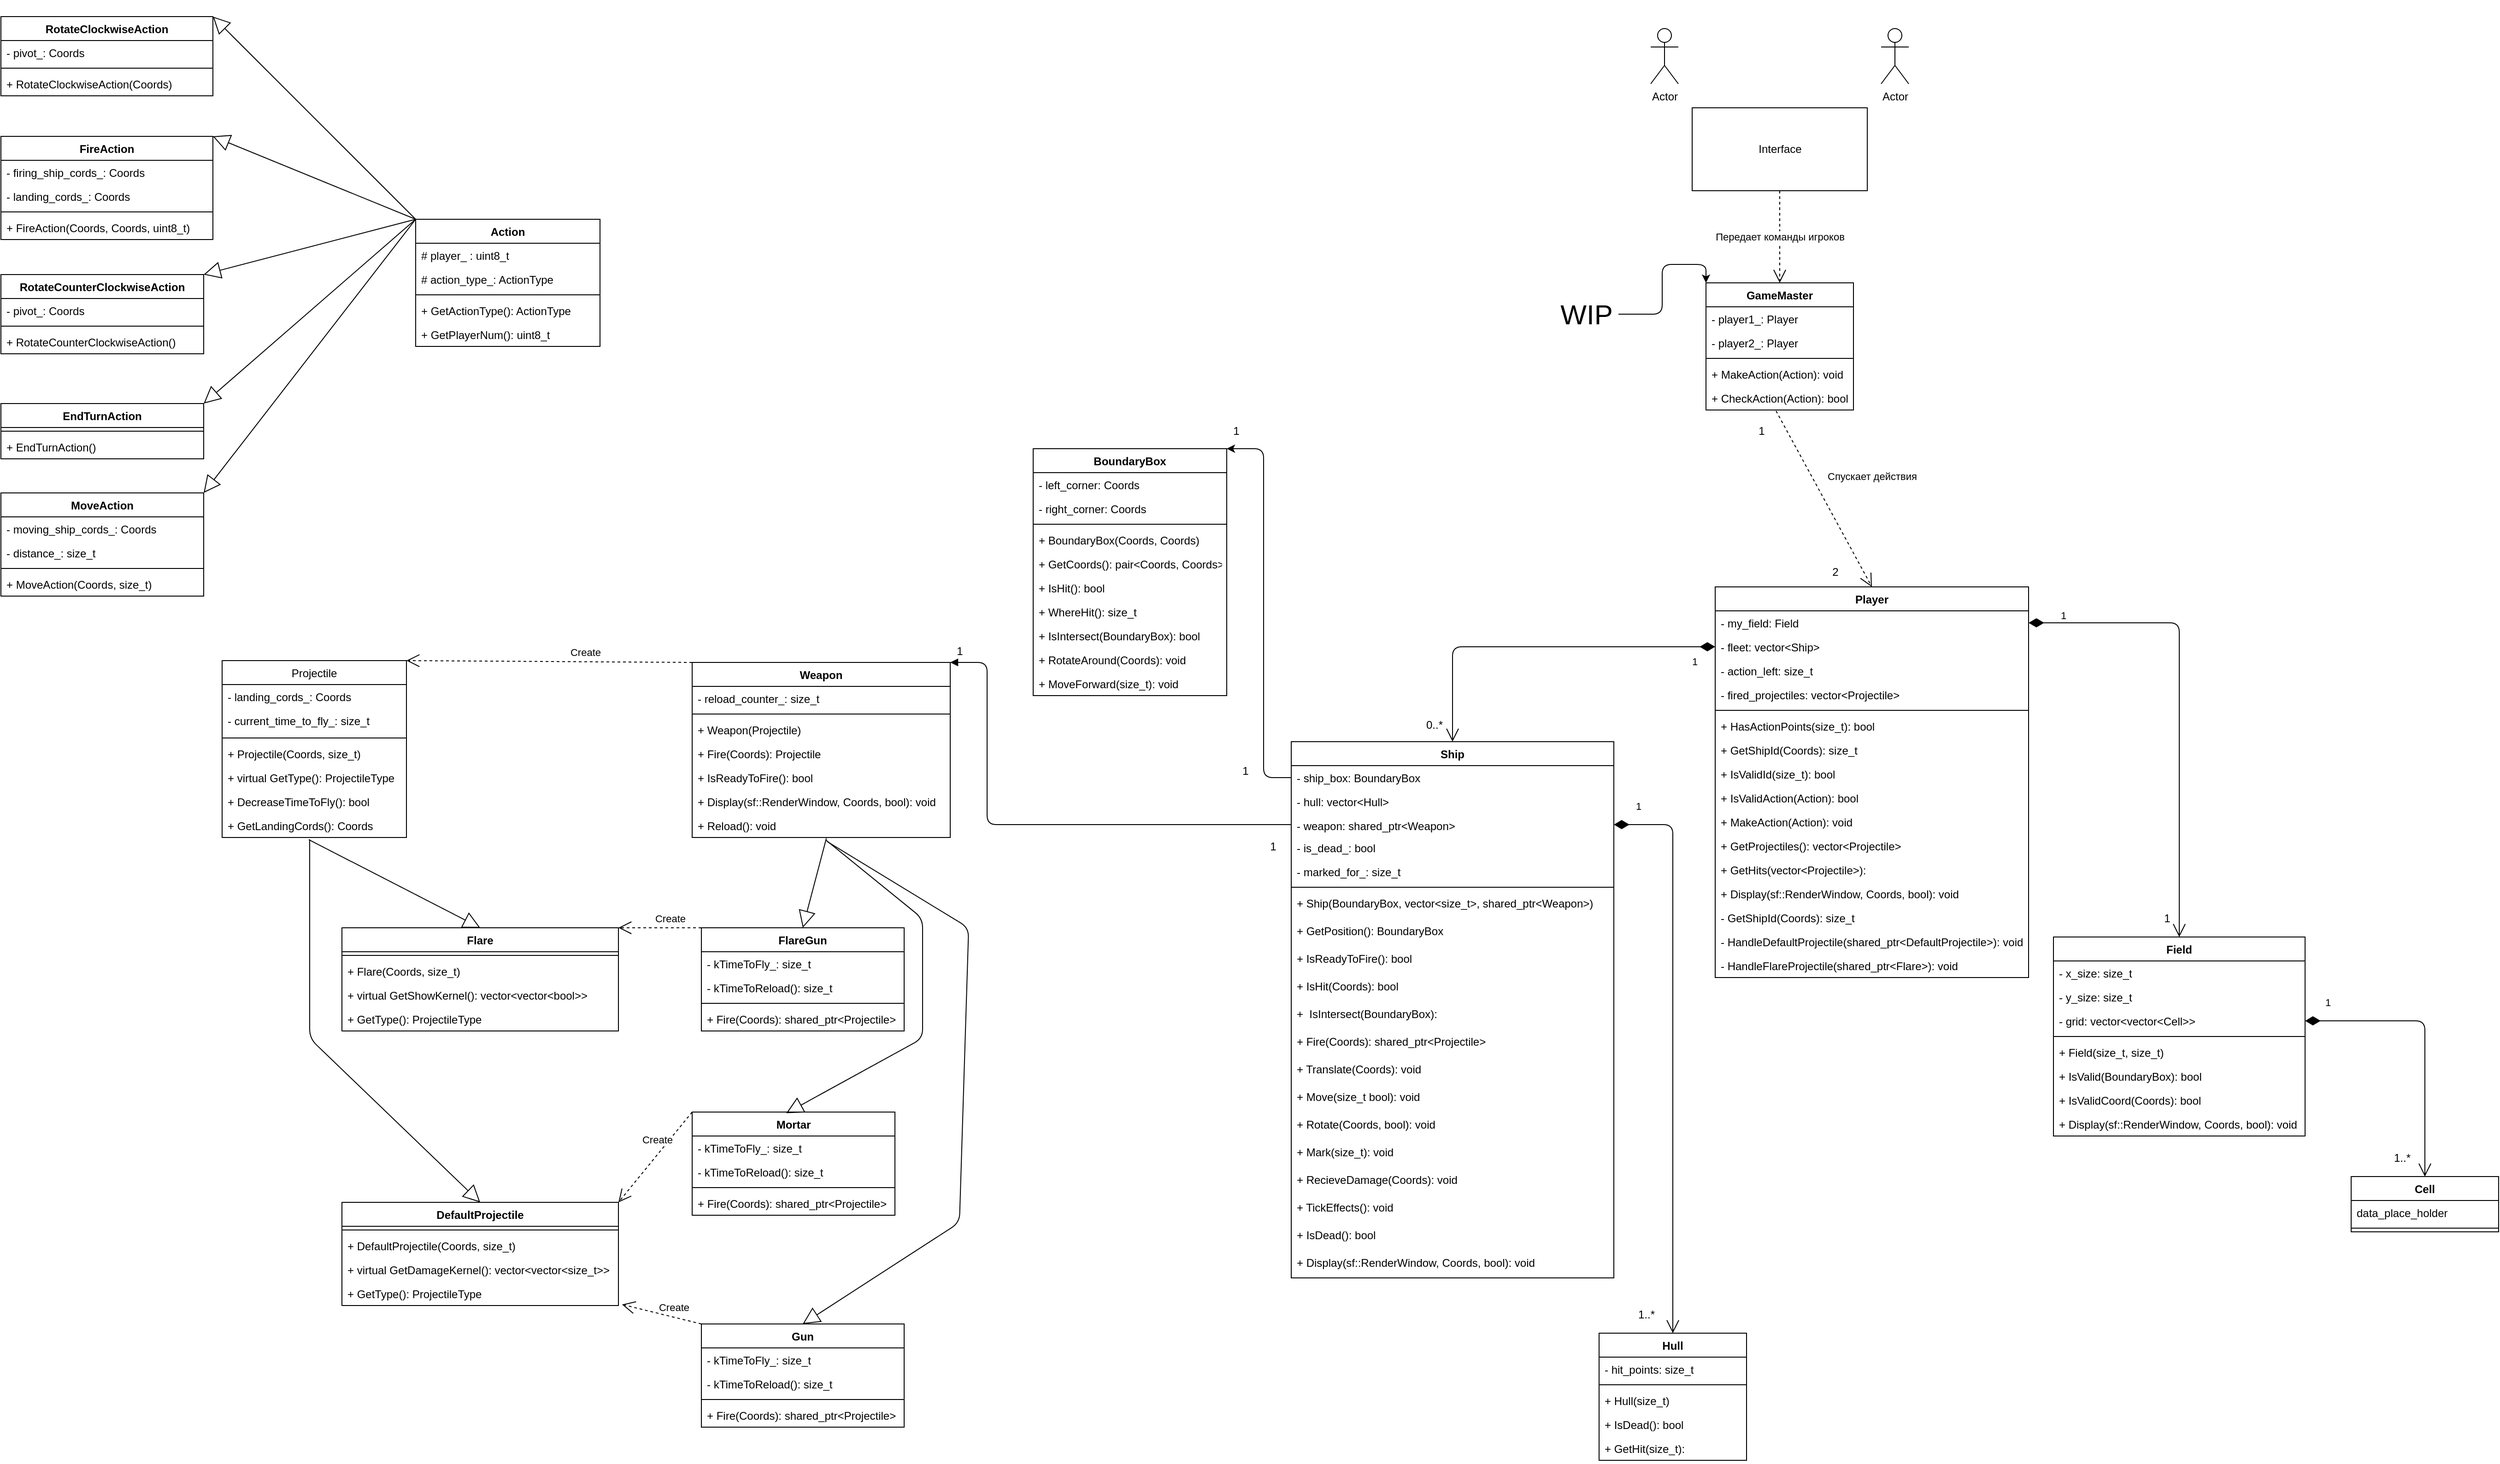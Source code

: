 <mxfile version="17.1.2"><diagram id="hf0msaygSBft3Pw8nt4E" name="Page-1"><mxGraphModel dx="2888" dy="1994" grid="1" gridSize="10" guides="1" tooltips="1" connect="1" arrows="1" fold="1" page="1" pageScale="1" pageWidth="827" pageHeight="1169" math="0" shadow="0"><root><mxCell id="0"/><mxCell id="1" parent="0"/><mxCell id="LUwmuuv2hsIhJAY3ieG8-1" value="Ship" style="swimlane;fontStyle=1;align=center;verticalAlign=top;childLayout=stackLayout;horizontal=1;startSize=26;horizontalStack=0;resizeParent=1;resizeParentMax=0;resizeLast=0;collapsible=1;marginBottom=0;" vertex="1" parent="1"><mxGeometry y="198" width="350" height="582" as="geometry"/></mxCell><mxCell id="LUwmuuv2hsIhJAY3ieG8-2" value="- ship_box: BoundaryBox" style="text;strokeColor=none;fillColor=none;align=left;verticalAlign=top;spacingLeft=4;spacingRight=4;overflow=hidden;rotatable=0;points=[[0,0.5],[1,0.5]];portConstraint=eastwest;" vertex="1" parent="LUwmuuv2hsIhJAY3ieG8-1"><mxGeometry y="26" width="350" height="26" as="geometry"/></mxCell><mxCell id="LUwmuuv2hsIhJAY3ieG8-8" value="- hull: vector&lt;Hull&gt;" style="text;strokeColor=none;fillColor=none;align=left;verticalAlign=top;spacingLeft=4;spacingRight=4;overflow=hidden;rotatable=0;points=[[0,0.5],[1,0.5]];portConstraint=eastwest;" vertex="1" parent="LUwmuuv2hsIhJAY3ieG8-1"><mxGeometry y="52" width="350" height="26" as="geometry"/></mxCell><mxCell id="LUwmuuv2hsIhJAY3ieG8-9" value="- weapon: shared_ptr&lt;Weapon&gt;" style="text;strokeColor=none;fillColor=none;align=left;verticalAlign=top;spacingLeft=4;spacingRight=4;overflow=hidden;rotatable=0;points=[[0,0.5],[1,0.5]];portConstraint=eastwest;" vertex="1" parent="LUwmuuv2hsIhJAY3ieG8-1"><mxGeometry y="78" width="350" height="24" as="geometry"/></mxCell><mxCell id="LUwmuuv2hsIhJAY3ieG8-22" value="- is_dead_: bool" style="text;strokeColor=none;fillColor=none;align=left;verticalAlign=top;spacingLeft=4;spacingRight=4;overflow=hidden;rotatable=0;points=[[0,0.5],[1,0.5]];portConstraint=eastwest;" vertex="1" parent="LUwmuuv2hsIhJAY3ieG8-1"><mxGeometry y="102" width="350" height="26" as="geometry"/></mxCell><mxCell id="LUwmuuv2hsIhJAY3ieG8-192" value="- marked_for_: size_t" style="text;strokeColor=none;fillColor=none;align=left;verticalAlign=top;spacingLeft=4;spacingRight=4;overflow=hidden;rotatable=0;points=[[0,0.5],[1,0.5]];portConstraint=eastwest;" vertex="1" parent="LUwmuuv2hsIhJAY3ieG8-1"><mxGeometry y="128" width="350" height="26" as="geometry"/></mxCell><mxCell id="LUwmuuv2hsIhJAY3ieG8-3" value="" style="line;strokeWidth=1;fillColor=none;align=left;verticalAlign=middle;spacingTop=-1;spacingLeft=3;spacingRight=3;rotatable=0;labelPosition=right;points=[];portConstraint=eastwest;" vertex="1" parent="LUwmuuv2hsIhJAY3ieG8-1"><mxGeometry y="154" width="350" height="8" as="geometry"/></mxCell><mxCell id="LUwmuuv2hsIhJAY3ieG8-4" value="+ Ship(BoundaryBox, vector&lt;size_t&gt;, shared_ptr&lt;Weapon&gt;)" style="text;strokeColor=none;fillColor=none;align=left;verticalAlign=top;spacingLeft=4;spacingRight=4;overflow=hidden;rotatable=0;points=[[0,0.5],[1,0.5]];portConstraint=eastwest;" vertex="1" parent="LUwmuuv2hsIhJAY3ieG8-1"><mxGeometry y="162" width="350" height="30" as="geometry"/></mxCell><mxCell id="LUwmuuv2hsIhJAY3ieG8-193" value="+ GetPosition(): BoundaryBox" style="text;strokeColor=none;fillColor=none;align=left;verticalAlign=top;spacingLeft=4;spacingRight=4;overflow=hidden;rotatable=0;points=[[0,0.5],[1,0.5]];portConstraint=eastwest;" vertex="1" parent="LUwmuuv2hsIhJAY3ieG8-1"><mxGeometry y="192" width="350" height="30" as="geometry"/></mxCell><mxCell id="LUwmuuv2hsIhJAY3ieG8-6" value="+ IsReadyToFire(): bool" style="text;strokeColor=none;fillColor=none;align=left;verticalAlign=top;spacingLeft=4;spacingRight=4;overflow=hidden;rotatable=0;points=[[0,0.5],[1,0.5]];portConstraint=eastwest;" vertex="1" parent="LUwmuuv2hsIhJAY3ieG8-1"><mxGeometry y="222" width="350" height="30" as="geometry"/></mxCell><mxCell id="LUwmuuv2hsIhJAY3ieG8-32" value="+ IsHit(Coords): bool" style="text;strokeColor=none;fillColor=none;align=left;verticalAlign=top;spacingLeft=4;spacingRight=4;overflow=hidden;rotatable=0;points=[[0,0.5],[1,0.5]];portConstraint=eastwest;" vertex="1" parent="LUwmuuv2hsIhJAY3ieG8-1"><mxGeometry y="252" width="350" height="30" as="geometry"/></mxCell><mxCell id="LUwmuuv2hsIhJAY3ieG8-194" value="+  IsIntersect(BoundaryBox): " style="text;strokeColor=none;fillColor=none;align=left;verticalAlign=top;spacingLeft=4;spacingRight=4;overflow=hidden;rotatable=0;points=[[0,0.5],[1,0.5]];portConstraint=eastwest;" vertex="1" parent="LUwmuuv2hsIhJAY3ieG8-1"><mxGeometry y="282" width="350" height="30" as="geometry"/></mxCell><mxCell id="LUwmuuv2hsIhJAY3ieG8-7" value="+ Fire(Coords): shared_ptr&lt;Projectile&gt;" style="text;strokeColor=none;fillColor=none;align=left;verticalAlign=top;spacingLeft=4;spacingRight=4;overflow=hidden;rotatable=0;points=[[0,0.5],[1,0.5]];portConstraint=eastwest;" vertex="1" parent="LUwmuuv2hsIhJAY3ieG8-1"><mxGeometry y="312" width="350" height="30" as="geometry"/></mxCell><mxCell id="LUwmuuv2hsIhJAY3ieG8-195" value="+ Translate(Coords): void" style="text;strokeColor=none;fillColor=none;align=left;verticalAlign=top;spacingLeft=4;spacingRight=4;overflow=hidden;rotatable=0;points=[[0,0.5],[1,0.5]];portConstraint=eastwest;" vertex="1" parent="LUwmuuv2hsIhJAY3ieG8-1"><mxGeometry y="342" width="350" height="30" as="geometry"/></mxCell><mxCell id="LUwmuuv2hsIhJAY3ieG8-196" value="+ Move(size_t bool): void" style="text;strokeColor=none;fillColor=none;align=left;verticalAlign=top;spacingLeft=4;spacingRight=4;overflow=hidden;rotatable=0;points=[[0,0.5],[1,0.5]];portConstraint=eastwest;" vertex="1" parent="LUwmuuv2hsIhJAY3ieG8-1"><mxGeometry y="372" width="350" height="30" as="geometry"/></mxCell><mxCell id="LUwmuuv2hsIhJAY3ieG8-197" value="+ Rotate(Coords, bool): void" style="text;strokeColor=none;fillColor=none;align=left;verticalAlign=top;spacingLeft=4;spacingRight=4;overflow=hidden;rotatable=0;points=[[0,0.5],[1,0.5]];portConstraint=eastwest;" vertex="1" parent="LUwmuuv2hsIhJAY3ieG8-1"><mxGeometry y="402" width="350" height="30" as="geometry"/></mxCell><mxCell id="LUwmuuv2hsIhJAY3ieG8-198" value="+ Mark(size_t): void" style="text;strokeColor=none;fillColor=none;align=left;verticalAlign=top;spacingLeft=4;spacingRight=4;overflow=hidden;rotatable=0;points=[[0,0.5],[1,0.5]];portConstraint=eastwest;" vertex="1" parent="LUwmuuv2hsIhJAY3ieG8-1"><mxGeometry y="432" width="350" height="30" as="geometry"/></mxCell><mxCell id="LUwmuuv2hsIhJAY3ieG8-33" value="+ RecieveDamage(Coords): void" style="text;strokeColor=none;fillColor=none;align=left;verticalAlign=top;spacingLeft=4;spacingRight=4;overflow=hidden;rotatable=0;points=[[0,0.5],[1,0.5]];portConstraint=eastwest;" vertex="1" parent="LUwmuuv2hsIhJAY3ieG8-1"><mxGeometry y="462" width="350" height="30" as="geometry"/></mxCell><mxCell id="LUwmuuv2hsIhJAY3ieG8-199" value="+ TickEffects(): void" style="text;strokeColor=none;fillColor=none;align=left;verticalAlign=top;spacingLeft=4;spacingRight=4;overflow=hidden;rotatable=0;points=[[0,0.5],[1,0.5]];portConstraint=eastwest;" vertex="1" parent="LUwmuuv2hsIhJAY3ieG8-1"><mxGeometry y="492" width="350" height="30" as="geometry"/></mxCell><mxCell id="LUwmuuv2hsIhJAY3ieG8-34" value="+ IsDead(): bool" style="text;strokeColor=none;fillColor=none;align=left;verticalAlign=top;spacingLeft=4;spacingRight=4;overflow=hidden;rotatable=0;points=[[0,0.5],[1,0.5]];portConstraint=eastwest;" vertex="1" parent="LUwmuuv2hsIhJAY3ieG8-1"><mxGeometry y="522" width="350" height="30" as="geometry"/></mxCell><mxCell id="LUwmuuv2hsIhJAY3ieG8-238" value="+ Display(sf::RenderWindow, Coords, bool): void" style="text;strokeColor=none;fillColor=none;align=left;verticalAlign=top;spacingLeft=4;spacingRight=4;overflow=hidden;rotatable=0;points=[[0,0.5],[1,0.5]];portConstraint=eastwest;" vertex="1" parent="LUwmuuv2hsIhJAY3ieG8-1"><mxGeometry y="552" width="350" height="30" as="geometry"/></mxCell><mxCell id="LUwmuuv2hsIhJAY3ieG8-10" value="Weapon" style="swimlane;fontStyle=1;align=center;verticalAlign=top;childLayout=stackLayout;horizontal=1;startSize=26;horizontalStack=0;resizeParent=1;resizeParentMax=0;resizeLast=0;collapsible=1;marginBottom=0;" vertex="1" parent="1"><mxGeometry x="-650" y="112" width="280" height="190" as="geometry"/></mxCell><mxCell id="LUwmuuv2hsIhJAY3ieG8-73" value="- reload_counter_: size_t" style="text;strokeColor=none;fillColor=none;align=left;verticalAlign=top;spacingLeft=4;spacingRight=4;overflow=hidden;rotatable=0;points=[[0,0.5],[1,0.5]];portConstraint=eastwest;" vertex="1" parent="LUwmuuv2hsIhJAY3ieG8-10"><mxGeometry y="26" width="280" height="26" as="geometry"/></mxCell><mxCell id="LUwmuuv2hsIhJAY3ieG8-12" value="" style="line;strokeWidth=1;fillColor=none;align=left;verticalAlign=middle;spacingTop=-1;spacingLeft=3;spacingRight=3;rotatable=0;labelPosition=right;points=[];portConstraint=eastwest;" vertex="1" parent="LUwmuuv2hsIhJAY3ieG8-10"><mxGeometry y="52" width="280" height="8" as="geometry"/></mxCell><mxCell id="LUwmuuv2hsIhJAY3ieG8-13" value="+ Weapon(Projectile)" style="text;strokeColor=none;fillColor=none;align=left;verticalAlign=top;spacingLeft=4;spacingRight=4;overflow=hidden;rotatable=0;points=[[0,0.5],[1,0.5]];portConstraint=eastwest;" vertex="1" parent="LUwmuuv2hsIhJAY3ieG8-10"><mxGeometry y="60" width="280" height="26" as="geometry"/></mxCell><mxCell id="LUwmuuv2hsIhJAY3ieG8-148" value="+ Fire(Coords): Projectile" style="text;strokeColor=none;fillColor=none;align=left;verticalAlign=top;spacingLeft=4;spacingRight=4;overflow=hidden;rotatable=0;points=[[0,0.5],[1,0.5]];portConstraint=eastwest;" vertex="1" parent="LUwmuuv2hsIhJAY3ieG8-10"><mxGeometry y="86" width="280" height="26" as="geometry"/></mxCell><mxCell id="LUwmuuv2hsIhJAY3ieG8-149" value="+ IsReadyToFire(): bool" style="text;strokeColor=none;fillColor=none;align=left;verticalAlign=top;spacingLeft=4;spacingRight=4;overflow=hidden;rotatable=0;points=[[0,0.5],[1,0.5]];portConstraint=eastwest;" vertex="1" parent="LUwmuuv2hsIhJAY3ieG8-10"><mxGeometry y="112" width="280" height="26" as="geometry"/></mxCell><mxCell id="LUwmuuv2hsIhJAY3ieG8-237" value="+ Display(sf::RenderWindow, Coords, bool): void" style="text;strokeColor=none;fillColor=none;align=left;verticalAlign=top;spacingLeft=4;spacingRight=4;overflow=hidden;rotatable=0;points=[[0,0.5],[1,0.5]];portConstraint=eastwest;" vertex="1" parent="LUwmuuv2hsIhJAY3ieG8-10"><mxGeometry y="138" width="280" height="26" as="geometry"/></mxCell><mxCell id="LUwmuuv2hsIhJAY3ieG8-74" value="+ Reload(): void" style="text;strokeColor=none;fillColor=none;align=left;verticalAlign=top;spacingLeft=4;spacingRight=4;overflow=hidden;rotatable=0;points=[[0,0.5],[1,0.5]];portConstraint=eastwest;" vertex="1" parent="LUwmuuv2hsIhJAY3ieG8-10"><mxGeometry y="164" width="280" height="26" as="geometry"/></mxCell><mxCell id="LUwmuuv2hsIhJAY3ieG8-14" value="Player" style="swimlane;fontStyle=1;align=center;verticalAlign=top;childLayout=stackLayout;horizontal=1;startSize=26;horizontalStack=0;resizeParent=1;resizeParentMax=0;resizeLast=0;collapsible=1;marginBottom=0;" vertex="1" parent="1"><mxGeometry x="460" y="30" width="340" height="424" as="geometry"/></mxCell><mxCell id="LUwmuuv2hsIhJAY3ieG8-15" value="- my_field: Field" style="text;strokeColor=none;fillColor=none;align=left;verticalAlign=top;spacingLeft=4;spacingRight=4;overflow=hidden;rotatable=0;points=[[0,0.5],[1,0.5]];portConstraint=eastwest;" vertex="1" parent="LUwmuuv2hsIhJAY3ieG8-14"><mxGeometry y="26" width="340" height="26" as="geometry"/></mxCell><mxCell id="LUwmuuv2hsIhJAY3ieG8-65" value="- fleet: vector&lt;Ship&gt;" style="text;strokeColor=none;fillColor=none;align=left;verticalAlign=top;spacingLeft=4;spacingRight=4;overflow=hidden;rotatable=0;points=[[0,0.5],[1,0.5]];portConstraint=eastwest;" vertex="1" parent="LUwmuuv2hsIhJAY3ieG8-14"><mxGeometry y="52" width="340" height="26" as="geometry"/></mxCell><mxCell id="LUwmuuv2hsIhJAY3ieG8-66" value="- action_left: size_t" style="text;strokeColor=none;fillColor=none;align=left;verticalAlign=top;spacingLeft=4;spacingRight=4;overflow=hidden;rotatable=0;points=[[0,0.5],[1,0.5]];portConstraint=eastwest;" vertex="1" parent="LUwmuuv2hsIhJAY3ieG8-14"><mxGeometry y="78" width="340" height="26" as="geometry"/></mxCell><mxCell id="LUwmuuv2hsIhJAY3ieG8-96" value="- fired_projectiles: vector&lt;Projectile&gt;" style="text;strokeColor=none;fillColor=none;align=left;verticalAlign=top;spacingLeft=4;spacingRight=4;overflow=hidden;rotatable=0;points=[[0,0.5],[1,0.5]];portConstraint=eastwest;" vertex="1" parent="LUwmuuv2hsIhJAY3ieG8-14"><mxGeometry y="104" width="340" height="26" as="geometry"/></mxCell><mxCell id="LUwmuuv2hsIhJAY3ieG8-16" value="" style="line;strokeWidth=1;fillColor=none;align=left;verticalAlign=middle;spacingTop=-1;spacingLeft=3;spacingRight=3;rotatable=0;labelPosition=right;points=[];portConstraint=eastwest;" vertex="1" parent="LUwmuuv2hsIhJAY3ieG8-14"><mxGeometry y="130" width="340" height="8" as="geometry"/></mxCell><mxCell id="LUwmuuv2hsIhJAY3ieG8-17" value="+ HasActionPoints(size_t): bool" style="text;strokeColor=none;fillColor=none;align=left;verticalAlign=top;spacingLeft=4;spacingRight=4;overflow=hidden;rotatable=0;points=[[0,0.5],[1,0.5]];portConstraint=eastwest;" vertex="1" parent="LUwmuuv2hsIhJAY3ieG8-14"><mxGeometry y="138" width="340" height="26" as="geometry"/></mxCell><mxCell id="LUwmuuv2hsIhJAY3ieG8-68" value="+ GetShipId(Coords): size_t" style="text;strokeColor=none;fillColor=none;align=left;verticalAlign=top;spacingLeft=4;spacingRight=4;overflow=hidden;rotatable=0;points=[[0,0.5],[1,0.5]];portConstraint=eastwest;" vertex="1" parent="LUwmuuv2hsIhJAY3ieG8-14"><mxGeometry y="164" width="340" height="26" as="geometry"/></mxCell><mxCell id="LUwmuuv2hsIhJAY3ieG8-70" value="+ IsValidId(size_t): bool" style="text;strokeColor=none;fillColor=none;align=left;verticalAlign=top;spacingLeft=4;spacingRight=4;overflow=hidden;rotatable=0;points=[[0,0.5],[1,0.5]];portConstraint=eastwest;" vertex="1" parent="LUwmuuv2hsIhJAY3ieG8-14"><mxGeometry y="190" width="340" height="26" as="geometry"/></mxCell><mxCell id="LUwmuuv2hsIhJAY3ieG8-71" value="+ IsValidAction(Action): bool" style="text;strokeColor=none;fillColor=none;align=left;verticalAlign=top;spacingLeft=4;spacingRight=4;overflow=hidden;rotatable=0;points=[[0,0.5],[1,0.5]];portConstraint=eastwest;" vertex="1" parent="LUwmuuv2hsIhJAY3ieG8-14"><mxGeometry y="216" width="340" height="26" as="geometry"/></mxCell><mxCell id="LUwmuuv2hsIhJAY3ieG8-72" value="+ MakeAction(Action): void" style="text;strokeColor=none;fillColor=none;align=left;verticalAlign=top;spacingLeft=4;spacingRight=4;overflow=hidden;rotatable=0;points=[[0,0.5],[1,0.5]];portConstraint=eastwest;" vertex="1" parent="LUwmuuv2hsIhJAY3ieG8-14"><mxGeometry y="242" width="340" height="26" as="geometry"/></mxCell><mxCell id="LUwmuuv2hsIhJAY3ieG8-97" value="+ GetProjectiles(): vector&lt;Projectile&gt;" style="text;strokeColor=none;fillColor=none;align=left;verticalAlign=top;spacingLeft=4;spacingRight=4;overflow=hidden;rotatable=0;points=[[0,0.5],[1,0.5]];portConstraint=eastwest;" vertex="1" parent="LUwmuuv2hsIhJAY3ieG8-14"><mxGeometry y="268" width="340" height="26" as="geometry"/></mxCell><mxCell id="LUwmuuv2hsIhJAY3ieG8-98" value="+ GetHits(vector&lt;Projectile&gt;): " style="text;strokeColor=none;fillColor=none;align=left;verticalAlign=top;spacingLeft=4;spacingRight=4;overflow=hidden;rotatable=0;points=[[0,0.5],[1,0.5]];portConstraint=eastwest;" vertex="1" parent="LUwmuuv2hsIhJAY3ieG8-14"><mxGeometry y="294" width="340" height="26" as="geometry"/></mxCell><mxCell id="LUwmuuv2hsIhJAY3ieG8-232" value="+ Display(sf::RenderWindow, Coords, bool): void" style="text;strokeColor=none;fillColor=none;align=left;verticalAlign=top;spacingLeft=4;spacingRight=4;overflow=hidden;rotatable=0;points=[[0,0.5],[1,0.5]];portConstraint=eastwest;" vertex="1" parent="LUwmuuv2hsIhJAY3ieG8-14"><mxGeometry y="320" width="340" height="26" as="geometry"/></mxCell><mxCell id="LUwmuuv2hsIhJAY3ieG8-233" value="- GetShipId(Coords): size_t" style="text;strokeColor=none;fillColor=none;align=left;verticalAlign=top;spacingLeft=4;spacingRight=4;overflow=hidden;rotatable=0;points=[[0,0.5],[1,0.5]];portConstraint=eastwest;" vertex="1" parent="LUwmuuv2hsIhJAY3ieG8-14"><mxGeometry y="346" width="340" height="26" as="geometry"/></mxCell><mxCell id="LUwmuuv2hsIhJAY3ieG8-236" value="- HandleDefaultProjectile(shared_ptr&lt;DefaultProjectile&gt;): void" style="text;strokeColor=none;fillColor=none;align=left;verticalAlign=top;spacingLeft=4;spacingRight=4;overflow=hidden;rotatable=0;points=[[0,0.5],[1,0.5]];portConstraint=eastwest;" vertex="1" parent="LUwmuuv2hsIhJAY3ieG8-14"><mxGeometry y="372" width="340" height="26" as="geometry"/></mxCell><mxCell id="LUwmuuv2hsIhJAY3ieG8-235" value="- HandleFlareProjectile(shared_ptr&lt;Flare&gt;): void" style="text;strokeColor=none;fillColor=none;align=left;verticalAlign=top;spacingLeft=4;spacingRight=4;overflow=hidden;rotatable=0;points=[[0,0.5],[1,0.5]];portConstraint=eastwest;" vertex="1" parent="LUwmuuv2hsIhJAY3ieG8-14"><mxGeometry y="398" width="340" height="26" as="geometry"/></mxCell><mxCell id="LUwmuuv2hsIhJAY3ieG8-18" value="Field" style="swimlane;fontStyle=1;align=center;verticalAlign=top;childLayout=stackLayout;horizontal=1;startSize=26;horizontalStack=0;resizeParent=1;resizeParentMax=0;resizeLast=0;collapsible=1;marginBottom=0;" vertex="1" parent="1"><mxGeometry x="827" y="410" width="273" height="216" as="geometry"/></mxCell><mxCell id="LUwmuuv2hsIhJAY3ieG8-21" value="- x_size: size_t" style="text;strokeColor=none;fillColor=none;align=left;verticalAlign=top;spacingLeft=4;spacingRight=4;overflow=hidden;rotatable=0;points=[[0,0.5],[1,0.5]];portConstraint=eastwest;" vertex="1" parent="LUwmuuv2hsIhJAY3ieG8-18"><mxGeometry y="26" width="273" height="26" as="geometry"/></mxCell><mxCell id="LUwmuuv2hsIhJAY3ieG8-63" value="- y_size: size_t" style="text;strokeColor=none;fillColor=none;align=left;verticalAlign=top;spacingLeft=4;spacingRight=4;overflow=hidden;rotatable=0;points=[[0,0.5],[1,0.5]];portConstraint=eastwest;" vertex="1" parent="LUwmuuv2hsIhJAY3ieG8-18"><mxGeometry y="52" width="273" height="26" as="geometry"/></mxCell><mxCell id="LUwmuuv2hsIhJAY3ieG8-201" value="- grid: vector&lt;vector&lt;Cell&gt;&gt;" style="text;strokeColor=none;fillColor=none;align=left;verticalAlign=top;spacingLeft=4;spacingRight=4;overflow=hidden;rotatable=0;points=[[0,0.5],[1,0.5]];portConstraint=eastwest;" vertex="1" parent="LUwmuuv2hsIhJAY3ieG8-18"><mxGeometry y="78" width="273" height="26" as="geometry"/></mxCell><mxCell id="LUwmuuv2hsIhJAY3ieG8-60" value="" style="line;strokeWidth=1;fillColor=none;align=left;verticalAlign=middle;spacingTop=-1;spacingLeft=3;spacingRight=3;rotatable=0;labelPosition=right;points=[];portConstraint=eastwest;" vertex="1" parent="LUwmuuv2hsIhJAY3ieG8-18"><mxGeometry y="104" width="273" height="8" as="geometry"/></mxCell><mxCell id="LUwmuuv2hsIhJAY3ieG8-59" value="+ Field(size_t, size_t)" style="text;strokeColor=none;fillColor=none;align=left;verticalAlign=top;spacingLeft=4;spacingRight=4;overflow=hidden;rotatable=0;points=[[0,0.5],[1,0.5]];portConstraint=eastwest;" vertex="1" parent="LUwmuuv2hsIhJAY3ieG8-18"><mxGeometry y="112" width="273" height="26" as="geometry"/></mxCell><mxCell id="LUwmuuv2hsIhJAY3ieG8-64" value="+ IsValid(BoundaryBox): bool" style="text;strokeColor=none;fillColor=none;align=left;verticalAlign=top;spacingLeft=4;spacingRight=4;overflow=hidden;rotatable=0;points=[[0,0.5],[1,0.5]];portConstraint=eastwest;" vertex="1" parent="LUwmuuv2hsIhJAY3ieG8-18"><mxGeometry y="138" width="273" height="26" as="geometry"/></mxCell><mxCell id="LUwmuuv2hsIhJAY3ieG8-200" value="+ IsValidCoord(Coords): bool" style="text;strokeColor=none;fillColor=none;align=left;verticalAlign=top;spacingLeft=4;spacingRight=4;overflow=hidden;rotatable=0;points=[[0,0.5],[1,0.5]];portConstraint=eastwest;" vertex="1" parent="LUwmuuv2hsIhJAY3ieG8-18"><mxGeometry y="164" width="273" height="26" as="geometry"/></mxCell><mxCell id="LUwmuuv2hsIhJAY3ieG8-243" value="+ Display(sf::RenderWindow, Coords, bool): void" style="text;strokeColor=none;fillColor=none;align=left;verticalAlign=top;spacingLeft=4;spacingRight=4;overflow=hidden;rotatable=0;points=[[0,0.5],[1,0.5]];portConstraint=eastwest;" vertex="1" parent="LUwmuuv2hsIhJAY3ieG8-18"><mxGeometry y="190" width="273" height="26" as="geometry"/></mxCell><mxCell id="LUwmuuv2hsIhJAY3ieG8-24" value="Projectile" style="swimlane;fontStyle=0;childLayout=stackLayout;horizontal=1;startSize=26;fillColor=none;horizontalStack=0;resizeParent=1;resizeParentMax=0;resizeLast=0;collapsible=1;marginBottom=0;" vertex="1" parent="1"><mxGeometry x="-1160" y="110" width="200" height="192" as="geometry"/></mxCell><mxCell id="LUwmuuv2hsIhJAY3ieG8-25" value="- landing_cords_: Coords" style="text;strokeColor=none;fillColor=none;align=left;verticalAlign=top;spacingLeft=4;spacingRight=4;overflow=hidden;rotatable=0;points=[[0,0.5],[1,0.5]];portConstraint=eastwest;" vertex="1" parent="LUwmuuv2hsIhJAY3ieG8-24"><mxGeometry y="26" width="200" height="26" as="geometry"/></mxCell><mxCell id="LUwmuuv2hsIhJAY3ieG8-28" value="- current_time_to_fly_: size_t" style="text;strokeColor=none;fillColor=none;align=left;verticalAlign=top;spacingLeft=4;spacingRight=4;overflow=hidden;rotatable=0;points=[[0,0.5],[1,0.5]];portConstraint=eastwest;" vertex="1" parent="LUwmuuv2hsIhJAY3ieG8-24"><mxGeometry y="52" width="200" height="28" as="geometry"/></mxCell><mxCell id="LUwmuuv2hsIhJAY3ieG8-31" value="" style="line;strokeWidth=1;fillColor=none;align=left;verticalAlign=middle;spacingTop=-1;spacingLeft=3;spacingRight=3;rotatable=0;labelPosition=right;points=[];portConstraint=eastwest;" vertex="1" parent="LUwmuuv2hsIhJAY3ieG8-24"><mxGeometry y="80" width="200" height="8" as="geometry"/></mxCell><mxCell id="LUwmuuv2hsIhJAY3ieG8-26" value="+ Projectile(Coords, size_t)" style="text;strokeColor=none;fillColor=none;align=left;verticalAlign=top;spacingLeft=4;spacingRight=4;overflow=hidden;rotatable=0;points=[[0,0.5],[1,0.5]];portConstraint=eastwest;" vertex="1" parent="LUwmuuv2hsIhJAY3ieG8-24"><mxGeometry y="88" width="200" height="26" as="geometry"/></mxCell><mxCell id="LUwmuuv2hsIhJAY3ieG8-30" value="+ virtual GetType(): ProjectileType" style="text;strokeColor=none;fillColor=none;align=left;verticalAlign=top;spacingLeft=4;spacingRight=4;overflow=hidden;rotatable=0;points=[[0,0.5],[1,0.5]];portConstraint=eastwest;" vertex="1" parent="LUwmuuv2hsIhJAY3ieG8-24"><mxGeometry y="114" width="200" height="26" as="geometry"/></mxCell><mxCell id="LUwmuuv2hsIhJAY3ieG8-27" value="+ DecreaseTimeToFly(): bool" style="text;strokeColor=none;fillColor=none;align=left;verticalAlign=top;spacingLeft=4;spacingRight=4;overflow=hidden;rotatable=0;points=[[0,0.5],[1,0.5]];portConstraint=eastwest;" vertex="1" parent="LUwmuuv2hsIhJAY3ieG8-24"><mxGeometry y="140" width="200" height="26" as="geometry"/></mxCell><mxCell id="LUwmuuv2hsIhJAY3ieG8-147" value="+ GetLandingCords(): Coords" style="text;strokeColor=none;fillColor=none;align=left;verticalAlign=top;spacingLeft=4;spacingRight=4;overflow=hidden;rotatable=0;points=[[0,0.5],[1,0.5]];portConstraint=eastwest;" vertex="1" parent="LUwmuuv2hsIhJAY3ieG8-24"><mxGeometry y="166" width="200" height="26" as="geometry"/></mxCell><mxCell id="LUwmuuv2hsIhJAY3ieG8-35" value="BoundaryBox" style="swimlane;fontStyle=1;align=center;verticalAlign=top;childLayout=stackLayout;horizontal=1;startSize=26;horizontalStack=0;resizeParent=1;resizeParentMax=0;resizeLast=0;collapsible=1;marginBottom=0;" vertex="1" parent="1"><mxGeometry x="-280" y="-120" width="210" height="268" as="geometry"/></mxCell><mxCell id="LUwmuuv2hsIhJAY3ieG8-36" value="- left_corner: Coords" style="text;strokeColor=none;fillColor=none;align=left;verticalAlign=top;spacingLeft=4;spacingRight=4;overflow=hidden;rotatable=0;points=[[0,0.5],[1,0.5]];portConstraint=eastwest;" vertex="1" parent="LUwmuuv2hsIhJAY3ieG8-35"><mxGeometry y="26" width="210" height="26" as="geometry"/></mxCell><mxCell id="LUwmuuv2hsIhJAY3ieG8-39" value="- right_corner: Coords" style="text;strokeColor=none;fillColor=none;align=left;verticalAlign=top;spacingLeft=4;spacingRight=4;overflow=hidden;rotatable=0;points=[[0,0.5],[1,0.5]];portConstraint=eastwest;" vertex="1" parent="LUwmuuv2hsIhJAY3ieG8-35"><mxGeometry y="52" width="210" height="26" as="geometry"/></mxCell><mxCell id="LUwmuuv2hsIhJAY3ieG8-37" value="" style="line;strokeWidth=1;fillColor=none;align=left;verticalAlign=middle;spacingTop=-1;spacingLeft=3;spacingRight=3;rotatable=0;labelPosition=right;points=[];portConstraint=eastwest;" vertex="1" parent="LUwmuuv2hsIhJAY3ieG8-35"><mxGeometry y="78" width="210" height="8" as="geometry"/></mxCell><mxCell id="LUwmuuv2hsIhJAY3ieG8-38" value="+ BoundaryBox(Coords, Coords)" style="text;strokeColor=none;fillColor=none;align=left;verticalAlign=top;spacingLeft=4;spacingRight=4;overflow=hidden;rotatable=0;points=[[0,0.5],[1,0.5]];portConstraint=eastwest;" vertex="1" parent="LUwmuuv2hsIhJAY3ieG8-35"><mxGeometry y="86" width="210" height="26" as="geometry"/></mxCell><mxCell id="LUwmuuv2hsIhJAY3ieG8-40" value="+ GetCoords(): pair&lt;Coords, Coords&gt;" style="text;strokeColor=none;fillColor=none;align=left;verticalAlign=top;spacingLeft=4;spacingRight=4;overflow=hidden;rotatable=0;points=[[0,0.5],[1,0.5]];portConstraint=eastwest;" vertex="1" parent="LUwmuuv2hsIhJAY3ieG8-35"><mxGeometry y="112" width="210" height="26" as="geometry"/></mxCell><mxCell id="LUwmuuv2hsIhJAY3ieG8-41" value="+ IsHit(): bool" style="text;strokeColor=none;fillColor=none;align=left;verticalAlign=top;spacingLeft=4;spacingRight=4;overflow=hidden;rotatable=0;points=[[0,0.5],[1,0.5]];portConstraint=eastwest;" vertex="1" parent="LUwmuuv2hsIhJAY3ieG8-35"><mxGeometry y="138" width="210" height="26" as="geometry"/></mxCell><mxCell id="LUwmuuv2hsIhJAY3ieG8-42" value="+ WhereHit(): size_t" style="text;strokeColor=none;fillColor=none;align=left;verticalAlign=top;spacingLeft=4;spacingRight=4;overflow=hidden;rotatable=0;points=[[0,0.5],[1,0.5]];portConstraint=eastwest;" vertex="1" parent="LUwmuuv2hsIhJAY3ieG8-35"><mxGeometry y="164" width="210" height="26" as="geometry"/></mxCell><mxCell id="LUwmuuv2hsIhJAY3ieG8-43" value="+ IsIntersect(BoundaryBox): bool" style="text;strokeColor=none;fillColor=none;align=left;verticalAlign=top;spacingLeft=4;spacingRight=4;overflow=hidden;rotatable=0;points=[[0,0.5],[1,0.5]];portConstraint=eastwest;" vertex="1" parent="LUwmuuv2hsIhJAY3ieG8-35"><mxGeometry y="190" width="210" height="26" as="geometry"/></mxCell><mxCell id="LUwmuuv2hsIhJAY3ieG8-44" value="+ RotateAround(Coords): void" style="text;strokeColor=none;fillColor=none;align=left;verticalAlign=top;spacingLeft=4;spacingRight=4;overflow=hidden;rotatable=0;points=[[0,0.5],[1,0.5]];portConstraint=eastwest;" vertex="1" parent="LUwmuuv2hsIhJAY3ieG8-35"><mxGeometry y="216" width="210" height="26" as="geometry"/></mxCell><mxCell id="LUwmuuv2hsIhJAY3ieG8-45" value="+ MoveForward(size_t): void" style="text;strokeColor=none;fillColor=none;align=left;verticalAlign=top;spacingLeft=4;spacingRight=4;overflow=hidden;rotatable=0;points=[[0,0.5],[1,0.5]];portConstraint=eastwest;" vertex="1" parent="LUwmuuv2hsIhJAY3ieG8-35"><mxGeometry y="242" width="210" height="26" as="geometry"/></mxCell><mxCell id="LUwmuuv2hsIhJAY3ieG8-46" value="Hull" style="swimlane;fontStyle=1;align=center;verticalAlign=top;childLayout=stackLayout;horizontal=1;startSize=26;horizontalStack=0;resizeParent=1;resizeParentMax=0;resizeLast=0;collapsible=1;marginBottom=0;" vertex="1" parent="1"><mxGeometry x="334" y="840" width="160" height="138" as="geometry"/></mxCell><mxCell id="LUwmuuv2hsIhJAY3ieG8-47" value="- hit_points: size_t" style="text;strokeColor=none;fillColor=none;align=left;verticalAlign=top;spacingLeft=4;spacingRight=4;overflow=hidden;rotatable=0;points=[[0,0.5],[1,0.5]];portConstraint=eastwest;" vertex="1" parent="LUwmuuv2hsIhJAY3ieG8-46"><mxGeometry y="26" width="160" height="26" as="geometry"/></mxCell><mxCell id="LUwmuuv2hsIhJAY3ieG8-48" value="" style="line;strokeWidth=1;fillColor=none;align=left;verticalAlign=middle;spacingTop=-1;spacingLeft=3;spacingRight=3;rotatable=0;labelPosition=right;points=[];portConstraint=eastwest;" vertex="1" parent="LUwmuuv2hsIhJAY3ieG8-46"><mxGeometry y="52" width="160" height="8" as="geometry"/></mxCell><mxCell id="LUwmuuv2hsIhJAY3ieG8-49" value="+ Hull(size_t)" style="text;strokeColor=none;fillColor=none;align=left;verticalAlign=top;spacingLeft=4;spacingRight=4;overflow=hidden;rotatable=0;points=[[0,0.5],[1,0.5]];portConstraint=eastwest;" vertex="1" parent="LUwmuuv2hsIhJAY3ieG8-46"><mxGeometry y="60" width="160" height="26" as="geometry"/></mxCell><mxCell id="LUwmuuv2hsIhJAY3ieG8-53" value="+ IsDead(): bool" style="text;strokeColor=none;fillColor=none;align=left;verticalAlign=top;spacingLeft=4;spacingRight=4;overflow=hidden;rotatable=0;points=[[0,0.5],[1,0.5]];portConstraint=eastwest;" vertex="1" parent="LUwmuuv2hsIhJAY3ieG8-46"><mxGeometry y="86" width="160" height="26" as="geometry"/></mxCell><mxCell id="LUwmuuv2hsIhJAY3ieG8-54" value="+ GetHit(size_t): " style="text;strokeColor=none;fillColor=none;align=left;verticalAlign=top;spacingLeft=4;spacingRight=4;overflow=hidden;rotatable=0;points=[[0,0.5],[1,0.5]];portConstraint=eastwest;" vertex="1" parent="LUwmuuv2hsIhJAY3ieG8-46"><mxGeometry y="112" width="160" height="26" as="geometry"/></mxCell><mxCell id="LUwmuuv2hsIhJAY3ieG8-86" value="1" style="endArrow=open;html=1;endSize=12;startArrow=diamondThin;startSize=14;startFill=1;edgeStyle=orthogonalEdgeStyle;align=left;verticalAlign=bottom;rounded=1;strokeColor=default;exitX=1;exitY=0.5;exitDx=0;exitDy=0;entryX=0.5;entryY=0;entryDx=0;entryDy=0;" edge="1" parent="1" source="LUwmuuv2hsIhJAY3ieG8-9" target="LUwmuuv2hsIhJAY3ieG8-46"><mxGeometry x="-0.928" y="11" relative="1" as="geometry"><mxPoint x="310" y="630" as="sourcePoint"/><mxPoint x="470" y="630" as="targetPoint"/><Array as="points"><mxPoint x="414" y="288"/></Array><mxPoint as="offset"/></mxGeometry></mxCell><mxCell id="LUwmuuv2hsIhJAY3ieG8-89" value="1..*" style="text;html=1;align=center;verticalAlign=middle;resizable=0;points=[];autosize=1;strokeColor=none;fillColor=none;" vertex="1" parent="1"><mxGeometry x="370" y="810" width="30" height="20" as="geometry"/></mxCell><mxCell id="LUwmuuv2hsIhJAY3ieG8-90" value="1" style="endArrow=open;html=1;endSize=12;startArrow=diamondThin;startSize=14;startFill=1;edgeStyle=orthogonalEdgeStyle;align=left;verticalAlign=bottom;rounded=1;strokeColor=default;exitX=0;exitY=0.5;exitDx=0;exitDy=0;entryX=0.5;entryY=0;entryDx=0;entryDy=0;" edge="1" parent="1" source="LUwmuuv2hsIhJAY3ieG8-65" target="LUwmuuv2hsIhJAY3ieG8-1"><mxGeometry x="-0.859" y="25" relative="1" as="geometry"><mxPoint x="370" y="310" as="sourcePoint"/><mxPoint x="530" y="310" as="targetPoint"/><mxPoint as="offset"/></mxGeometry></mxCell><mxCell id="LUwmuuv2hsIhJAY3ieG8-91" value="0..*" style="text;html=1;align=center;verticalAlign=middle;resizable=0;points=[];autosize=1;strokeColor=none;fillColor=none;" vertex="1" parent="1"><mxGeometry x="140" y="170" width="30" height="20" as="geometry"/></mxCell><mxCell id="LUwmuuv2hsIhJAY3ieG8-92" value="1" style="endArrow=open;html=1;endSize=12;startArrow=diamondThin;startSize=14;startFill=1;edgeStyle=orthogonalEdgeStyle;align=left;verticalAlign=bottom;rounded=1;strokeColor=default;exitX=1;exitY=0.5;exitDx=0;exitDy=0;entryX=0.5;entryY=0;entryDx=0;entryDy=0;" edge="1" parent="1" source="LUwmuuv2hsIhJAY3ieG8-15" target="LUwmuuv2hsIhJAY3ieG8-18"><mxGeometry x="-0.872" y="-1" relative="1" as="geometry"><mxPoint x="370" y="310" as="sourcePoint"/><mxPoint x="530" y="310" as="targetPoint"/><mxPoint as="offset"/></mxGeometry></mxCell><mxCell id="LUwmuuv2hsIhJAY3ieG8-93" value="1" style="text;html=1;align=center;verticalAlign=middle;resizable=0;points=[];autosize=1;strokeColor=none;fillColor=none;" vertex="1" parent="1"><mxGeometry x="940" y="380" width="20" height="20" as="geometry"/></mxCell><mxCell id="LUwmuuv2hsIhJAY3ieG8-100" value="Action" style="swimlane;fontStyle=1;align=center;verticalAlign=top;childLayout=stackLayout;horizontal=1;startSize=26;horizontalStack=0;resizeParent=1;resizeParentMax=0;resizeLast=0;collapsible=1;marginBottom=0;" vertex="1" parent="1"><mxGeometry x="-950" y="-369" width="200" height="138" as="geometry"/></mxCell><mxCell id="LUwmuuv2hsIhJAY3ieG8-101" value="# player_ : uint8_t" style="text;strokeColor=none;fillColor=none;align=left;verticalAlign=top;spacingLeft=4;spacingRight=4;overflow=hidden;rotatable=0;points=[[0,0.5],[1,0.5]];portConstraint=eastwest;" vertex="1" parent="LUwmuuv2hsIhJAY3ieG8-100"><mxGeometry y="26" width="200" height="26" as="geometry"/></mxCell><mxCell id="LUwmuuv2hsIhJAY3ieG8-104" value="# action_type_: ActionType" style="text;strokeColor=none;fillColor=none;align=left;verticalAlign=top;spacingLeft=4;spacingRight=4;overflow=hidden;rotatable=0;points=[[0,0.5],[1,0.5]];portConstraint=eastwest;" vertex="1" parent="LUwmuuv2hsIhJAY3ieG8-100"><mxGeometry y="52" width="200" height="26" as="geometry"/></mxCell><mxCell id="LUwmuuv2hsIhJAY3ieG8-102" value="" style="line;strokeWidth=1;fillColor=none;align=left;verticalAlign=middle;spacingTop=-1;spacingLeft=3;spacingRight=3;rotatable=0;labelPosition=right;points=[];portConstraint=eastwest;" vertex="1" parent="LUwmuuv2hsIhJAY3ieG8-100"><mxGeometry y="78" width="200" height="8" as="geometry"/></mxCell><mxCell id="LUwmuuv2hsIhJAY3ieG8-103" value="+ GetActionType(): ActionType" style="text;strokeColor=none;fillColor=none;align=left;verticalAlign=top;spacingLeft=4;spacingRight=4;overflow=hidden;rotatable=0;points=[[0,0.5],[1,0.5]];portConstraint=eastwest;" vertex="1" parent="LUwmuuv2hsIhJAY3ieG8-100"><mxGeometry y="86" width="200" height="26" as="geometry"/></mxCell><mxCell id="LUwmuuv2hsIhJAY3ieG8-105" value="+ GetPlayerNum(): uint8_t" style="text;strokeColor=none;fillColor=none;align=left;verticalAlign=top;spacingLeft=4;spacingRight=4;overflow=hidden;rotatable=0;points=[[0,0.5],[1,0.5]];portConstraint=eastwest;" vertex="1" parent="LUwmuuv2hsIhJAY3ieG8-100"><mxGeometry y="112" width="200" height="26" as="geometry"/></mxCell><mxCell id="LUwmuuv2hsIhJAY3ieG8-106" value="FireAction" style="swimlane;fontStyle=1;align=center;verticalAlign=top;childLayout=stackLayout;horizontal=1;startSize=26;horizontalStack=0;resizeParent=1;resizeParentMax=0;resizeLast=0;collapsible=1;marginBottom=0;" vertex="1" parent="1"><mxGeometry x="-1400" y="-459" width="230" height="112" as="geometry"/></mxCell><mxCell id="LUwmuuv2hsIhJAY3ieG8-112" value="- firing_ship_cords_: Coords" style="text;strokeColor=none;fillColor=none;align=left;verticalAlign=top;spacingLeft=4;spacingRight=4;overflow=hidden;rotatable=0;points=[[0,0.5],[1,0.5]];portConstraint=eastwest;" vertex="1" parent="LUwmuuv2hsIhJAY3ieG8-106"><mxGeometry y="26" width="230" height="26" as="geometry"/></mxCell><mxCell id="LUwmuuv2hsIhJAY3ieG8-107" value="- landing_cords_: Coords " style="text;strokeColor=none;fillColor=none;align=left;verticalAlign=top;spacingLeft=4;spacingRight=4;overflow=hidden;rotatable=0;points=[[0,0.5],[1,0.5]];portConstraint=eastwest;" vertex="1" parent="LUwmuuv2hsIhJAY3ieG8-106"><mxGeometry y="52" width="230" height="26" as="geometry"/></mxCell><mxCell id="LUwmuuv2hsIhJAY3ieG8-108" value="" style="line;strokeWidth=1;fillColor=none;align=left;verticalAlign=middle;spacingTop=-1;spacingLeft=3;spacingRight=3;rotatable=0;labelPosition=right;points=[];portConstraint=eastwest;" vertex="1" parent="LUwmuuv2hsIhJAY3ieG8-106"><mxGeometry y="78" width="230" height="8" as="geometry"/></mxCell><mxCell id="LUwmuuv2hsIhJAY3ieG8-109" value="+ FireAction(Coords, Coords, uint8_t)" style="text;strokeColor=none;fillColor=none;align=left;verticalAlign=top;spacingLeft=4;spacingRight=4;overflow=hidden;rotatable=0;points=[[0,0.5],[1,0.5]];portConstraint=eastwest;" vertex="1" parent="LUwmuuv2hsIhJAY3ieG8-106"><mxGeometry y="86" width="230" height="26" as="geometry"/></mxCell><mxCell id="LUwmuuv2hsIhJAY3ieG8-113" value="MoveAction" style="swimlane;fontStyle=1;align=center;verticalAlign=top;childLayout=stackLayout;horizontal=1;startSize=26;horizontalStack=0;resizeParent=1;resizeParentMax=0;resizeLast=0;collapsible=1;marginBottom=0;" vertex="1" parent="1"><mxGeometry x="-1400" y="-72" width="220" height="112" as="geometry"/></mxCell><mxCell id="LUwmuuv2hsIhJAY3ieG8-114" value="- moving_ship_cords_: Coords" style="text;strokeColor=none;fillColor=none;align=left;verticalAlign=top;spacingLeft=4;spacingRight=4;overflow=hidden;rotatable=0;points=[[0,0.5],[1,0.5]];portConstraint=eastwest;" vertex="1" parent="LUwmuuv2hsIhJAY3ieG8-113"><mxGeometry y="26" width="220" height="26" as="geometry"/></mxCell><mxCell id="LUwmuuv2hsIhJAY3ieG8-119" value="- distance_: size_t" style="text;strokeColor=none;fillColor=none;align=left;verticalAlign=top;spacingLeft=4;spacingRight=4;overflow=hidden;rotatable=0;points=[[0,0.5],[1,0.5]];portConstraint=eastwest;" vertex="1" parent="LUwmuuv2hsIhJAY3ieG8-113"><mxGeometry y="52" width="220" height="26" as="geometry"/></mxCell><mxCell id="LUwmuuv2hsIhJAY3ieG8-115" value="" style="line;strokeWidth=1;fillColor=none;align=left;verticalAlign=middle;spacingTop=-1;spacingLeft=3;spacingRight=3;rotatable=0;labelPosition=right;points=[];portConstraint=eastwest;" vertex="1" parent="LUwmuuv2hsIhJAY3ieG8-113"><mxGeometry y="78" width="220" height="8" as="geometry"/></mxCell><mxCell id="LUwmuuv2hsIhJAY3ieG8-116" value="+ MoveAction(Coords, size_t)" style="text;strokeColor=none;fillColor=none;align=left;verticalAlign=top;spacingLeft=4;spacingRight=4;overflow=hidden;rotatable=0;points=[[0,0.5],[1,0.5]];portConstraint=eastwest;" vertex="1" parent="LUwmuuv2hsIhJAY3ieG8-113"><mxGeometry y="86" width="220" height="26" as="geometry"/></mxCell><mxCell id="LUwmuuv2hsIhJAY3ieG8-120" value="RotateClockwiseAction" style="swimlane;fontStyle=1;align=center;verticalAlign=top;childLayout=stackLayout;horizontal=1;startSize=26;horizontalStack=0;resizeParent=1;resizeParentMax=0;resizeLast=0;collapsible=1;marginBottom=0;" vertex="1" parent="1"><mxGeometry x="-1400" y="-589" width="230" height="86" as="geometry"/></mxCell><mxCell id="LUwmuuv2hsIhJAY3ieG8-121" value="- pivot_: Coords" style="text;strokeColor=none;fillColor=none;align=left;verticalAlign=top;spacingLeft=4;spacingRight=4;overflow=hidden;rotatable=0;points=[[0,0.5],[1,0.5]];portConstraint=eastwest;" vertex="1" parent="LUwmuuv2hsIhJAY3ieG8-120"><mxGeometry y="26" width="230" height="26" as="geometry"/></mxCell><mxCell id="LUwmuuv2hsIhJAY3ieG8-122" value="" style="line;strokeWidth=1;fillColor=none;align=left;verticalAlign=middle;spacingTop=-1;spacingLeft=3;spacingRight=3;rotatable=0;labelPosition=right;points=[];portConstraint=eastwest;" vertex="1" parent="LUwmuuv2hsIhJAY3ieG8-120"><mxGeometry y="52" width="230" height="8" as="geometry"/></mxCell><mxCell id="LUwmuuv2hsIhJAY3ieG8-123" value="+ RotateClockwiseAction(Coords)" style="text;strokeColor=none;fillColor=none;align=left;verticalAlign=top;spacingLeft=4;spacingRight=4;overflow=hidden;rotatable=0;points=[[0,0.5],[1,0.5]];portConstraint=eastwest;" vertex="1" parent="LUwmuuv2hsIhJAY3ieG8-120"><mxGeometry y="60" width="230" height="26" as="geometry"/></mxCell><mxCell id="LUwmuuv2hsIhJAY3ieG8-124" value="RotateCounterClockwiseAction" style="swimlane;fontStyle=1;align=center;verticalAlign=top;childLayout=stackLayout;horizontal=1;startSize=26;horizontalStack=0;resizeParent=1;resizeParentMax=0;resizeLast=0;collapsible=1;marginBottom=0;" vertex="1" parent="1"><mxGeometry x="-1400" y="-309" width="220" height="86" as="geometry"/></mxCell><mxCell id="LUwmuuv2hsIhJAY3ieG8-125" value="- pivot_: Coords" style="text;strokeColor=none;fillColor=none;align=left;verticalAlign=top;spacingLeft=4;spacingRight=4;overflow=hidden;rotatable=0;points=[[0,0.5],[1,0.5]];portConstraint=eastwest;" vertex="1" parent="LUwmuuv2hsIhJAY3ieG8-124"><mxGeometry y="26" width="220" height="26" as="geometry"/></mxCell><mxCell id="LUwmuuv2hsIhJAY3ieG8-126" value="" style="line;strokeWidth=1;fillColor=none;align=left;verticalAlign=middle;spacingTop=-1;spacingLeft=3;spacingRight=3;rotatable=0;labelPosition=right;points=[];portConstraint=eastwest;" vertex="1" parent="LUwmuuv2hsIhJAY3ieG8-124"><mxGeometry y="52" width="220" height="8" as="geometry"/></mxCell><mxCell id="LUwmuuv2hsIhJAY3ieG8-127" value="+ RotateCounterClockwiseAction()" style="text;strokeColor=none;fillColor=none;align=left;verticalAlign=top;spacingLeft=4;spacingRight=4;overflow=hidden;rotatable=0;points=[[0,0.5],[1,0.5]];portConstraint=eastwest;" vertex="1" parent="LUwmuuv2hsIhJAY3ieG8-124"><mxGeometry y="60" width="220" height="26" as="geometry"/></mxCell><mxCell id="LUwmuuv2hsIhJAY3ieG8-128" value="EndTurnAction" style="swimlane;fontStyle=1;align=center;verticalAlign=top;childLayout=stackLayout;horizontal=1;startSize=26;horizontalStack=0;resizeParent=1;resizeParentMax=0;resizeLast=0;collapsible=1;marginBottom=0;" vertex="1" parent="1"><mxGeometry x="-1400" y="-169" width="220" height="60" as="geometry"/></mxCell><mxCell id="LUwmuuv2hsIhJAY3ieG8-130" value="" style="line;strokeWidth=1;fillColor=none;align=left;verticalAlign=middle;spacingTop=-1;spacingLeft=3;spacingRight=3;rotatable=0;labelPosition=right;points=[];portConstraint=eastwest;" vertex="1" parent="LUwmuuv2hsIhJAY3ieG8-128"><mxGeometry y="26" width="220" height="8" as="geometry"/></mxCell><mxCell id="LUwmuuv2hsIhJAY3ieG8-131" value="+ EndTurnAction()" style="text;strokeColor=none;fillColor=none;align=left;verticalAlign=top;spacingLeft=4;spacingRight=4;overflow=hidden;rotatable=0;points=[[0,0.5],[1,0.5]];portConstraint=eastwest;" vertex="1" parent="LUwmuuv2hsIhJAY3ieG8-128"><mxGeometry y="34" width="220" height="26" as="geometry"/></mxCell><mxCell id="LUwmuuv2hsIhJAY3ieG8-132" value="" style="endArrow=none;html=1;edgeStyle=orthogonalEdgeStyle;rounded=1;strokeColor=default;startArrow=block;startFill=1;exitX=1;exitY=0;exitDx=0;exitDy=0;entryX=0;entryY=0.5;entryDx=0;entryDy=0;" edge="1" parent="1" source="LUwmuuv2hsIhJAY3ieG8-10" target="LUwmuuv2hsIhJAY3ieG8-9"><mxGeometry relative="1" as="geometry"><mxPoint x="30" y="150" as="sourcePoint"/><mxPoint x="20" y="240" as="targetPoint"/><Array as="points"><mxPoint x="-330" y="112"/><mxPoint x="-330" y="288"/></Array></mxGeometry></mxCell><mxCell id="LUwmuuv2hsIhJAY3ieG8-135" value="" style="endArrow=none;html=1;edgeStyle=orthogonalEdgeStyle;rounded=1;strokeColor=default;startArrow=classic;startFill=1;entryX=0;entryY=0.5;entryDx=0;entryDy=0;exitX=1;exitY=0;exitDx=0;exitDy=0;" edge="1" parent="1" source="LUwmuuv2hsIhJAY3ieG8-35" target="LUwmuuv2hsIhJAY3ieG8-2"><mxGeometry relative="1" as="geometry"><mxPoint x="-140" y="540" as="sourcePoint"/><mxPoint x="20" y="540" as="targetPoint"/><Array as="points"><mxPoint x="-30" y="-120"/><mxPoint x="-30" y="237"/></Array></mxGeometry></mxCell><mxCell id="LUwmuuv2hsIhJAY3ieG8-139" value="" style="endArrow=block;endSize=16;endFill=0;html=1;rounded=1;strokeColor=default;exitX=0;exitY=0;exitDx=0;exitDy=0;entryX=1;entryY=0;entryDx=0;entryDy=0;" edge="1" parent="1" source="LUwmuuv2hsIhJAY3ieG8-100" target="LUwmuuv2hsIhJAY3ieG8-120"><mxGeometry x="0.098" y="14" width="160" relative="1" as="geometry"><mxPoint x="-1010" y="-109" as="sourcePoint"/><mxPoint x="-850" y="-109" as="targetPoint"/><mxPoint as="offset"/></mxGeometry></mxCell><mxCell id="LUwmuuv2hsIhJAY3ieG8-140" value="" style="endArrow=block;endSize=16;endFill=0;html=1;rounded=1;strokeColor=default;exitX=0;exitY=0;exitDx=0;exitDy=0;entryX=1;entryY=0;entryDx=0;entryDy=0;" edge="1" parent="1" source="LUwmuuv2hsIhJAY3ieG8-100" target="LUwmuuv2hsIhJAY3ieG8-106"><mxGeometry width="160" relative="1" as="geometry"><mxPoint x="-1180" y="-119" as="sourcePoint"/><mxPoint x="-1020" y="-119" as="targetPoint"/></mxGeometry></mxCell><mxCell id="LUwmuuv2hsIhJAY3ieG8-141" value="" style="endArrow=block;endSize=16;endFill=0;html=1;rounded=1;strokeColor=default;exitX=0;exitY=0;exitDx=0;exitDy=0;entryX=1;entryY=0;entryDx=0;entryDy=0;" edge="1" parent="1" source="LUwmuuv2hsIhJAY3ieG8-100" target="LUwmuuv2hsIhJAY3ieG8-124"><mxGeometry width="160" relative="1" as="geometry"><mxPoint x="-1180" y="-119" as="sourcePoint"/><mxPoint x="-1020" y="-119" as="targetPoint"/></mxGeometry></mxCell><mxCell id="LUwmuuv2hsIhJAY3ieG8-142" value="" style="endArrow=block;endSize=16;endFill=0;html=1;rounded=1;strokeColor=default;exitX=0;exitY=0;exitDx=0;exitDy=0;entryX=1;entryY=0;entryDx=0;entryDy=0;" edge="1" parent="1" source="LUwmuuv2hsIhJAY3ieG8-100" target="LUwmuuv2hsIhJAY3ieG8-128"><mxGeometry width="160" relative="1" as="geometry"><mxPoint x="-1180" y="-119" as="sourcePoint"/><mxPoint x="-1020" y="-119" as="targetPoint"/></mxGeometry></mxCell><mxCell id="LUwmuuv2hsIhJAY3ieG8-144" value="" style="endArrow=block;endSize=16;endFill=0;html=1;rounded=1;strokeColor=default;exitX=0;exitY=0;exitDx=0;exitDy=0;entryX=1;entryY=0;entryDx=0;entryDy=0;" edge="1" parent="1" source="LUwmuuv2hsIhJAY3ieG8-100" target="LUwmuuv2hsIhJAY3ieG8-113"><mxGeometry width="160" relative="1" as="geometry"><mxPoint x="-1180" y="-119" as="sourcePoint"/><mxPoint x="-1020" y="-119" as="targetPoint"/></mxGeometry></mxCell><mxCell id="LUwmuuv2hsIhJAY3ieG8-150" value="Create" style="endArrow=open;endSize=12;dashed=1;html=1;rounded=1;strokeColor=default;exitX=0;exitY=0;exitDx=0;exitDy=0;entryX=1;entryY=0;entryDx=0;entryDy=0;" edge="1" parent="1" source="LUwmuuv2hsIhJAY3ieG8-10" target="LUwmuuv2hsIhJAY3ieG8-24"><mxGeometry x="-0.25" y="-10" width="160" relative="1" as="geometry"><mxPoint x="-570" y="590" as="sourcePoint"/><mxPoint x="-410" y="590" as="targetPoint"/><mxPoint as="offset"/></mxGeometry></mxCell><mxCell id="LUwmuuv2hsIhJAY3ieG8-151" value="Gun" style="swimlane;fontStyle=1;align=center;verticalAlign=top;childLayout=stackLayout;horizontal=1;startSize=26;horizontalStack=0;resizeParent=1;resizeParentMax=0;resizeLast=0;collapsible=1;marginBottom=0;" vertex="1" parent="1"><mxGeometry x="-640" y="830" width="220" height="112" as="geometry"/></mxCell><mxCell id="LUwmuuv2hsIhJAY3ieG8-152" value="- kTimeToFly_: size_t" style="text;strokeColor=none;fillColor=none;align=left;verticalAlign=top;spacingLeft=4;spacingRight=4;overflow=hidden;rotatable=0;points=[[0,0.5],[1,0.5]];portConstraint=eastwest;" vertex="1" parent="LUwmuuv2hsIhJAY3ieG8-151"><mxGeometry y="26" width="220" height="26" as="geometry"/></mxCell><mxCell id="LUwmuuv2hsIhJAY3ieG8-159" value="- kTimeToReload(): size_t" style="text;strokeColor=none;fillColor=none;align=left;verticalAlign=top;spacingLeft=4;spacingRight=4;overflow=hidden;rotatable=0;points=[[0,0.5],[1,0.5]];portConstraint=eastwest;" vertex="1" parent="LUwmuuv2hsIhJAY3ieG8-151"><mxGeometry y="52" width="220" height="26" as="geometry"/></mxCell><mxCell id="LUwmuuv2hsIhJAY3ieG8-153" value="" style="line;strokeWidth=1;fillColor=none;align=left;verticalAlign=middle;spacingTop=-1;spacingLeft=3;spacingRight=3;rotatable=0;labelPosition=right;points=[];portConstraint=eastwest;" vertex="1" parent="LUwmuuv2hsIhJAY3ieG8-151"><mxGeometry y="78" width="220" height="8" as="geometry"/></mxCell><mxCell id="LUwmuuv2hsIhJAY3ieG8-154" value="+ Fire(Coords): shared_ptr&lt;Projectile&gt;" style="text;strokeColor=none;fillColor=none;align=left;verticalAlign=top;spacingLeft=4;spacingRight=4;overflow=hidden;rotatable=0;points=[[0,0.5],[1,0.5]];portConstraint=eastwest;" vertex="1" parent="LUwmuuv2hsIhJAY3ieG8-151"><mxGeometry y="86" width="220" height="26" as="geometry"/></mxCell><mxCell id="LUwmuuv2hsIhJAY3ieG8-155" value="DefaultProjectile" style="swimlane;fontStyle=1;align=center;verticalAlign=top;childLayout=stackLayout;horizontal=1;startSize=26;horizontalStack=0;resizeParent=1;resizeParentMax=0;resizeLast=0;collapsible=1;marginBottom=0;" vertex="1" parent="1"><mxGeometry x="-1030" y="698" width="300" height="112" as="geometry"/></mxCell><mxCell id="LUwmuuv2hsIhJAY3ieG8-157" value="" style="line;strokeWidth=1;fillColor=none;align=left;verticalAlign=middle;spacingTop=-1;spacingLeft=3;spacingRight=3;rotatable=0;labelPosition=right;points=[];portConstraint=eastwest;" vertex="1" parent="LUwmuuv2hsIhJAY3ieG8-155"><mxGeometry y="26" width="300" height="8" as="geometry"/></mxCell><mxCell id="LUwmuuv2hsIhJAY3ieG8-158" value="+ DefaultProjectile(Coords, size_t)" style="text;strokeColor=none;fillColor=none;align=left;verticalAlign=top;spacingLeft=4;spacingRight=4;overflow=hidden;rotatable=0;points=[[0,0.5],[1,0.5]];portConstraint=eastwest;" vertex="1" parent="LUwmuuv2hsIhJAY3ieG8-155"><mxGeometry y="34" width="300" height="26" as="geometry"/></mxCell><mxCell id="LUwmuuv2hsIhJAY3ieG8-161" value="+ virtual GetDamageKernel(): vector&lt;vector&lt;size_t&gt;&gt;" style="text;strokeColor=none;fillColor=none;align=left;verticalAlign=top;spacingLeft=4;spacingRight=4;overflow=hidden;rotatable=0;points=[[0,0.5],[1,0.5]];portConstraint=eastwest;" vertex="1" parent="LUwmuuv2hsIhJAY3ieG8-155"><mxGeometry y="60" width="300" height="26" as="geometry"/></mxCell><mxCell id="LUwmuuv2hsIhJAY3ieG8-162" value="+ GetType(): ProjectileType" style="text;strokeColor=none;fillColor=none;align=left;verticalAlign=top;spacingLeft=4;spacingRight=4;overflow=hidden;rotatable=0;points=[[0,0.5],[1,0.5]];portConstraint=eastwest;" vertex="1" parent="LUwmuuv2hsIhJAY3ieG8-155"><mxGeometry y="86" width="300" height="26" as="geometry"/></mxCell><mxCell id="LUwmuuv2hsIhJAY3ieG8-160" value="" style="endArrow=block;endSize=16;endFill=0;html=1;rounded=1;strokeColor=default;exitX=0.524;exitY=1.177;exitDx=0;exitDy=0;exitPerimeter=0;entryX=0.5;entryY=0;entryDx=0;entryDy=0;" edge="1" parent="1" source="LUwmuuv2hsIhJAY3ieG8-74" target="LUwmuuv2hsIhJAY3ieG8-151"><mxGeometry width="160" relative="1" as="geometry"><mxPoint x="-480" y="640" as="sourcePoint"/><mxPoint x="-317.9" y="688.992" as="targetPoint"/><Array as="points"><mxPoint x="-350" y="400"/><mxPoint x="-360" y="720"/></Array></mxGeometry></mxCell><mxCell id="LUwmuuv2hsIhJAY3ieG8-163" value="" style="endArrow=block;endSize=16;endFill=0;html=1;rounded=1;strokeColor=default;exitX=0.475;exitY=1.077;exitDx=0;exitDy=0;exitPerimeter=0;entryX=0.5;entryY=0;entryDx=0;entryDy=0;" edge="1" parent="1" source="LUwmuuv2hsIhJAY3ieG8-147" target="LUwmuuv2hsIhJAY3ieG8-155"><mxGeometry width="160" relative="1" as="geometry"><mxPoint x="-730" y="620" as="sourcePoint"/><mxPoint x="-570" y="620" as="targetPoint"/><Array as="points"><mxPoint x="-1065" y="520"/></Array></mxGeometry></mxCell><mxCell id="LUwmuuv2hsIhJAY3ieG8-165" value="Mortar" style="swimlane;fontStyle=1;align=center;verticalAlign=top;childLayout=stackLayout;horizontal=1;startSize=26;horizontalStack=0;resizeParent=1;resizeParentMax=0;resizeLast=0;collapsible=1;marginBottom=0;" vertex="1" parent="1"><mxGeometry x="-650" y="600" width="220" height="112" as="geometry"/></mxCell><mxCell id="LUwmuuv2hsIhJAY3ieG8-166" value="- kTimeToFly_: size_t" style="text;strokeColor=none;fillColor=none;align=left;verticalAlign=top;spacingLeft=4;spacingRight=4;overflow=hidden;rotatable=0;points=[[0,0.5],[1,0.5]];portConstraint=eastwest;" vertex="1" parent="LUwmuuv2hsIhJAY3ieG8-165"><mxGeometry y="26" width="220" height="26" as="geometry"/></mxCell><mxCell id="LUwmuuv2hsIhJAY3ieG8-167" value="- kTimeToReload(): size_t" style="text;strokeColor=none;fillColor=none;align=left;verticalAlign=top;spacingLeft=4;spacingRight=4;overflow=hidden;rotatable=0;points=[[0,0.5],[1,0.5]];portConstraint=eastwest;" vertex="1" parent="LUwmuuv2hsIhJAY3ieG8-165"><mxGeometry y="52" width="220" height="26" as="geometry"/></mxCell><mxCell id="LUwmuuv2hsIhJAY3ieG8-168" value="" style="line;strokeWidth=1;fillColor=none;align=left;verticalAlign=middle;spacingTop=-1;spacingLeft=3;spacingRight=3;rotatable=0;labelPosition=right;points=[];portConstraint=eastwest;" vertex="1" parent="LUwmuuv2hsIhJAY3ieG8-165"><mxGeometry y="78" width="220" height="8" as="geometry"/></mxCell><mxCell id="LUwmuuv2hsIhJAY3ieG8-169" value="+ Fire(Coords): shared_ptr&lt;Projectile&gt;" style="text;strokeColor=none;fillColor=none;align=left;verticalAlign=top;spacingLeft=4;spacingRight=4;overflow=hidden;rotatable=0;points=[[0,0.5],[1,0.5]];portConstraint=eastwest;" vertex="1" parent="LUwmuuv2hsIhJAY3ieG8-165"><mxGeometry y="86" width="220" height="26" as="geometry"/></mxCell><mxCell id="LUwmuuv2hsIhJAY3ieG8-175" value="" style="endArrow=block;endSize=16;endFill=0;html=1;rounded=1;strokeColor=default;entryX=0.464;entryY=0.011;entryDx=0;entryDy=0;entryPerimeter=0;exitX=0.519;exitY=1.115;exitDx=0;exitDy=0;exitPerimeter=0;" edge="1" parent="1" source="LUwmuuv2hsIhJAY3ieG8-74" target="LUwmuuv2hsIhJAY3ieG8-165"><mxGeometry width="160" relative="1" as="geometry"><mxPoint x="-460" y="280" as="sourcePoint"/><mxPoint x="-277.9" y="505.992" as="targetPoint"/><Array as="points"><mxPoint x="-400" y="390"/><mxPoint x="-400" y="520"/></Array></mxGeometry></mxCell><mxCell id="LUwmuuv2hsIhJAY3ieG8-176" value="Create" style="endArrow=open;endSize=12;dashed=1;html=1;rounded=1;strokeColor=default;exitX=0;exitY=0;exitDx=0;exitDy=0;entryX=1.013;entryY=0.955;entryDx=0;entryDy=0;entryPerimeter=0;" edge="1" parent="1" source="LUwmuuv2hsIhJAY3ieG8-151" target="LUwmuuv2hsIhJAY3ieG8-162"><mxGeometry x="-0.25" y="-10" width="160" relative="1" as="geometry"><mxPoint x="-510" y="690" as="sourcePoint"/><mxPoint x="-620" y="190" as="targetPoint"/><mxPoint as="offset"/></mxGeometry></mxCell><mxCell id="LUwmuuv2hsIhJAY3ieG8-177" value="Create" style="endArrow=open;endSize=12;dashed=1;html=1;rounded=1;strokeColor=default;exitX=0;exitY=0;exitDx=0;exitDy=0;entryX=1;entryY=0;entryDx=0;entryDy=0;" edge="1" parent="1" source="LUwmuuv2hsIhJAY3ieG8-165" target="LUwmuuv2hsIhJAY3ieG8-155"><mxGeometry x="-0.25" y="-10" width="160" relative="1" as="geometry"><mxPoint x="-530" y="200" as="sourcePoint"/><mxPoint x="-770" y="438" as="targetPoint"/><mxPoint as="offset"/></mxGeometry></mxCell><mxCell id="LUwmuuv2hsIhJAY3ieG8-179" value="FlareGun" style="swimlane;fontStyle=1;align=center;verticalAlign=top;childLayout=stackLayout;horizontal=1;startSize=26;horizontalStack=0;resizeParent=1;resizeParentMax=0;resizeLast=0;collapsible=1;marginBottom=0;" vertex="1" parent="1"><mxGeometry x="-640" y="400" width="220" height="112" as="geometry"/></mxCell><mxCell id="LUwmuuv2hsIhJAY3ieG8-180" value="- kTimeToFly_: size_t" style="text;strokeColor=none;fillColor=none;align=left;verticalAlign=top;spacingLeft=4;spacingRight=4;overflow=hidden;rotatable=0;points=[[0,0.5],[1,0.5]];portConstraint=eastwest;" vertex="1" parent="LUwmuuv2hsIhJAY3ieG8-179"><mxGeometry y="26" width="220" height="26" as="geometry"/></mxCell><mxCell id="LUwmuuv2hsIhJAY3ieG8-181" value="- kTimeToReload(): size_t" style="text;strokeColor=none;fillColor=none;align=left;verticalAlign=top;spacingLeft=4;spacingRight=4;overflow=hidden;rotatable=0;points=[[0,0.5],[1,0.5]];portConstraint=eastwest;" vertex="1" parent="LUwmuuv2hsIhJAY3ieG8-179"><mxGeometry y="52" width="220" height="26" as="geometry"/></mxCell><mxCell id="LUwmuuv2hsIhJAY3ieG8-182" value="" style="line;strokeWidth=1;fillColor=none;align=left;verticalAlign=middle;spacingTop=-1;spacingLeft=3;spacingRight=3;rotatable=0;labelPosition=right;points=[];portConstraint=eastwest;" vertex="1" parent="LUwmuuv2hsIhJAY3ieG8-179"><mxGeometry y="78" width="220" height="8" as="geometry"/></mxCell><mxCell id="LUwmuuv2hsIhJAY3ieG8-183" value="+ Fire(Coords): shared_ptr&lt;Projectile&gt;" style="text;strokeColor=none;fillColor=none;align=left;verticalAlign=top;spacingLeft=4;spacingRight=4;overflow=hidden;rotatable=0;points=[[0,0.5],[1,0.5]];portConstraint=eastwest;" vertex="1" parent="LUwmuuv2hsIhJAY3ieG8-179"><mxGeometry y="86" width="220" height="26" as="geometry"/></mxCell><mxCell id="LUwmuuv2hsIhJAY3ieG8-184" value="" style="endArrow=block;endSize=16;endFill=0;html=1;rounded=1;strokeColor=default;entryX=0.5;entryY=0;entryDx=0;entryDy=0;exitX=0.52;exitY=1.033;exitDx=0;exitDy=0;exitPerimeter=0;" edge="1" parent="1" source="LUwmuuv2hsIhJAY3ieG8-74" target="LUwmuuv2hsIhJAY3ieG8-179"><mxGeometry width="160" relative="1" as="geometry"><mxPoint x="-550" y="300" as="sourcePoint"/><mxPoint x="-390" y="300" as="targetPoint"/></mxGeometry></mxCell><mxCell id="LUwmuuv2hsIhJAY3ieG8-185" value="Flare" style="swimlane;fontStyle=1;align=center;verticalAlign=top;childLayout=stackLayout;horizontal=1;startSize=26;horizontalStack=0;resizeParent=1;resizeParentMax=0;resizeLast=0;collapsible=1;marginBottom=0;" vertex="1" parent="1"><mxGeometry x="-1030" y="400" width="300" height="112" as="geometry"/></mxCell><mxCell id="LUwmuuv2hsIhJAY3ieG8-186" value="" style="line;strokeWidth=1;fillColor=none;align=left;verticalAlign=middle;spacingTop=-1;spacingLeft=3;spacingRight=3;rotatable=0;labelPosition=right;points=[];portConstraint=eastwest;" vertex="1" parent="LUwmuuv2hsIhJAY3ieG8-185"><mxGeometry y="26" width="300" height="8" as="geometry"/></mxCell><mxCell id="LUwmuuv2hsIhJAY3ieG8-187" value="+ Flare(Coords, size_t)" style="text;strokeColor=none;fillColor=none;align=left;verticalAlign=top;spacingLeft=4;spacingRight=4;overflow=hidden;rotatable=0;points=[[0,0.5],[1,0.5]];portConstraint=eastwest;" vertex="1" parent="LUwmuuv2hsIhJAY3ieG8-185"><mxGeometry y="34" width="300" height="26" as="geometry"/></mxCell><mxCell id="LUwmuuv2hsIhJAY3ieG8-188" value="+ virtual GetShowKernel(): vector&lt;vector&lt;bool&gt;&gt;" style="text;strokeColor=none;fillColor=none;align=left;verticalAlign=top;spacingLeft=4;spacingRight=4;overflow=hidden;rotatable=0;points=[[0,0.5],[1,0.5]];portConstraint=eastwest;" vertex="1" parent="LUwmuuv2hsIhJAY3ieG8-185"><mxGeometry y="60" width="300" height="26" as="geometry"/></mxCell><mxCell id="LUwmuuv2hsIhJAY3ieG8-189" value="+ GetType(): ProjectileType" style="text;strokeColor=none;fillColor=none;align=left;verticalAlign=top;spacingLeft=4;spacingRight=4;overflow=hidden;rotatable=0;points=[[0,0.5],[1,0.5]];portConstraint=eastwest;" vertex="1" parent="LUwmuuv2hsIhJAY3ieG8-185"><mxGeometry y="86" width="300" height="26" as="geometry"/></mxCell><mxCell id="LUwmuuv2hsIhJAY3ieG8-190" value="" style="endArrow=block;endSize=16;endFill=0;html=1;rounded=1;strokeColor=default;entryX=0.5;entryY=0;entryDx=0;entryDy=0;exitX=0.47;exitY=1.09;exitDx=0;exitDy=0;exitPerimeter=0;" edge="1" parent="1" source="LUwmuuv2hsIhJAY3ieG8-147" target="LUwmuuv2hsIhJAY3ieG8-185"><mxGeometry width="160" relative="1" as="geometry"><mxPoint x="-980" y="260" as="sourcePoint"/><mxPoint x="-820" y="260" as="targetPoint"/></mxGeometry></mxCell><mxCell id="LUwmuuv2hsIhJAY3ieG8-191" value="Create" style="endArrow=open;endSize=12;dashed=1;html=1;rounded=1;strokeColor=default;exitX=0;exitY=0;exitDx=0;exitDy=0;entryX=1;entryY=0;entryDx=0;entryDy=0;" edge="1" parent="1" source="LUwmuuv2hsIhJAY3ieG8-179" target="LUwmuuv2hsIhJAY3ieG8-185"><mxGeometry x="-0.25" y="-10" width="160" relative="1" as="geometry"><mxPoint x="-670.0" y="517" as="sourcePoint"/><mxPoint x="-850" y="570" as="targetPoint"/><mxPoint as="offset"/></mxGeometry></mxCell><mxCell id="LUwmuuv2hsIhJAY3ieG8-202" value="Cell" style="swimlane;fontStyle=1;align=center;verticalAlign=top;childLayout=stackLayout;horizontal=1;startSize=26;horizontalStack=0;resizeParent=1;resizeParentMax=0;resizeLast=0;collapsible=1;marginBottom=0;" vertex="1" parent="1"><mxGeometry x="1150" y="670" width="160" height="60" as="geometry"/></mxCell><mxCell id="LUwmuuv2hsIhJAY3ieG8-203" value="data_place_holder" style="text;strokeColor=none;fillColor=none;align=left;verticalAlign=top;spacingLeft=4;spacingRight=4;overflow=hidden;rotatable=0;points=[[0,0.5],[1,0.5]];portConstraint=eastwest;" vertex="1" parent="LUwmuuv2hsIhJAY3ieG8-202"><mxGeometry y="26" width="160" height="26" as="geometry"/></mxCell><mxCell id="LUwmuuv2hsIhJAY3ieG8-204" value="" style="line;strokeWidth=1;fillColor=none;align=left;verticalAlign=middle;spacingTop=-1;spacingLeft=3;spacingRight=3;rotatable=0;labelPosition=right;points=[];portConstraint=eastwest;" vertex="1" parent="LUwmuuv2hsIhJAY3ieG8-202"><mxGeometry y="52" width="160" height="8" as="geometry"/></mxCell><mxCell id="LUwmuuv2hsIhJAY3ieG8-206" value="1" style="endArrow=open;html=1;endSize=12;startArrow=diamondThin;startSize=14;startFill=1;edgeStyle=orthogonalEdgeStyle;align=left;verticalAlign=bottom;rounded=1;strokeColor=default;exitX=1;exitY=0.5;exitDx=0;exitDy=0;entryX=0.5;entryY=0;entryDx=0;entryDy=0;" edge="1" parent="1" source="LUwmuuv2hsIhJAY3ieG8-201" target="LUwmuuv2hsIhJAY3ieG8-202"><mxGeometry x="-0.866" y="11" relative="1" as="geometry"><mxPoint x="810" y="660" as="sourcePoint"/><mxPoint x="970" y="660" as="targetPoint"/><mxPoint as="offset"/></mxGeometry></mxCell><mxCell id="LUwmuuv2hsIhJAY3ieG8-207" value="1..*" style="text;html=1;align=center;verticalAlign=middle;resizable=0;points=[];autosize=1;strokeColor=none;fillColor=none;" vertex="1" parent="1"><mxGeometry x="1190" y="640" width="30" height="20" as="geometry"/></mxCell><mxCell id="LUwmuuv2hsIhJAY3ieG8-248" style="edgeStyle=orthogonalEdgeStyle;rounded=1;orthogonalLoop=1;jettySize=auto;html=1;exitX=0;exitY=0;exitDx=0;exitDy=0;fontSize=30;startArrow=classic;startFill=1;endArrow=none;endFill=0;strokeColor=default;" edge="1" parent="1" source="LUwmuuv2hsIhJAY3ieG8-210" target="LUwmuuv2hsIhJAY3ieG8-244"><mxGeometry relative="1" as="geometry"/></mxCell><mxCell id="LUwmuuv2hsIhJAY3ieG8-210" value="GameMaster" style="swimlane;fontStyle=1;align=center;verticalAlign=top;childLayout=stackLayout;horizontal=1;startSize=26;horizontalStack=0;resizeParent=1;resizeParentMax=0;resizeLast=0;collapsible=1;marginBottom=0;" vertex="1" parent="1"><mxGeometry x="450" y="-300" width="160" height="138" as="geometry"/></mxCell><mxCell id="LUwmuuv2hsIhJAY3ieG8-211" value="- player1_: Player" style="text;strokeColor=none;fillColor=none;align=left;verticalAlign=top;spacingLeft=4;spacingRight=4;overflow=hidden;rotatable=0;points=[[0,0.5],[1,0.5]];portConstraint=eastwest;" vertex="1" parent="LUwmuuv2hsIhJAY3ieG8-210"><mxGeometry y="26" width="160" height="26" as="geometry"/></mxCell><mxCell id="LUwmuuv2hsIhJAY3ieG8-214" value="- player2_: Player" style="text;strokeColor=none;fillColor=none;align=left;verticalAlign=top;spacingLeft=4;spacingRight=4;overflow=hidden;rotatable=0;points=[[0,0.5],[1,0.5]];portConstraint=eastwest;" vertex="1" parent="LUwmuuv2hsIhJAY3ieG8-210"><mxGeometry y="52" width="160" height="26" as="geometry"/></mxCell><mxCell id="LUwmuuv2hsIhJAY3ieG8-212" value="" style="line;strokeWidth=1;fillColor=none;align=left;verticalAlign=middle;spacingTop=-1;spacingLeft=3;spacingRight=3;rotatable=0;labelPosition=right;points=[];portConstraint=eastwest;" vertex="1" parent="LUwmuuv2hsIhJAY3ieG8-210"><mxGeometry y="78" width="160" height="8" as="geometry"/></mxCell><mxCell id="LUwmuuv2hsIhJAY3ieG8-213" value="+ MakeAction(Action): void" style="text;strokeColor=none;fillColor=none;align=left;verticalAlign=top;spacingLeft=4;spacingRight=4;overflow=hidden;rotatable=0;points=[[0,0.5],[1,0.5]];portConstraint=eastwest;" vertex="1" parent="LUwmuuv2hsIhJAY3ieG8-210"><mxGeometry y="86" width="160" height="26" as="geometry"/></mxCell><mxCell id="LUwmuuv2hsIhJAY3ieG8-215" value="+ CheckAction(Action): bool" style="text;strokeColor=none;fillColor=none;align=left;verticalAlign=top;spacingLeft=4;spacingRight=4;overflow=hidden;rotatable=0;points=[[0,0.5],[1,0.5]];portConstraint=eastwest;" vertex="1" parent="LUwmuuv2hsIhJAY3ieG8-210"><mxGeometry y="112" width="160" height="26" as="geometry"/></mxCell><mxCell id="LUwmuuv2hsIhJAY3ieG8-216" value="Спускает действия" style="endArrow=open;endSize=12;dashed=1;html=1;rounded=1;strokeColor=default;exitX=0.475;exitY=1.038;exitDx=0;exitDy=0;exitPerimeter=0;entryX=0.5;entryY=0;entryDx=0;entryDy=0;" edge="1" parent="1" source="LUwmuuv2hsIhJAY3ieG8-215" target="LUwmuuv2hsIhJAY3ieG8-14"><mxGeometry x="0.031" y="57" width="160" relative="1" as="geometry"><mxPoint x="490" y="-10" as="sourcePoint"/><mxPoint x="650" y="-10" as="targetPoint"/><mxPoint as="offset"/></mxGeometry></mxCell><mxCell id="LUwmuuv2hsIhJAY3ieG8-217" value="2" style="text;html=1;align=center;verticalAlign=middle;resizable=0;points=[];autosize=1;strokeColor=none;fillColor=none;" vertex="1" parent="1"><mxGeometry x="580" y="4" width="20" height="20" as="geometry"/></mxCell><mxCell id="LUwmuuv2hsIhJAY3ieG8-218" value="1" style="text;html=1;align=center;verticalAlign=middle;resizable=0;points=[];autosize=1;strokeColor=none;fillColor=none;" vertex="1" parent="1"><mxGeometry x="500" y="-149" width="20" height="20" as="geometry"/></mxCell><mxCell id="LUwmuuv2hsIhJAY3ieG8-221" value="Interface" style="html=1;" vertex="1" parent="1"><mxGeometry x="435" y="-490" width="190" height="90" as="geometry"/></mxCell><mxCell id="LUwmuuv2hsIhJAY3ieG8-222" value="Передает команды игроков" style="endArrow=open;endSize=12;dashed=1;html=1;rounded=1;strokeColor=default;exitX=0.5;exitY=1;exitDx=0;exitDy=0;entryX=0.5;entryY=0;entryDx=0;entryDy=0;" edge="1" parent="1" source="LUwmuuv2hsIhJAY3ieG8-221" target="LUwmuuv2hsIhJAY3ieG8-210"><mxGeometry width="160" relative="1" as="geometry"><mxPoint x="500" y="-250" as="sourcePoint"/><mxPoint x="660" y="-250" as="targetPoint"/></mxGeometry></mxCell><mxCell id="LUwmuuv2hsIhJAY3ieG8-223" value="Actor" style="shape=umlActor;verticalLabelPosition=bottom;verticalAlign=top;html=1;" vertex="1" parent="1"><mxGeometry x="390" y="-576" width="30" height="60" as="geometry"/></mxCell><mxCell id="LUwmuuv2hsIhJAY3ieG8-224" value="Actor" style="shape=umlActor;verticalLabelPosition=bottom;verticalAlign=top;html=1;" vertex="1" parent="1"><mxGeometry x="640" y="-576" width="30" height="60" as="geometry"/></mxCell><mxCell id="LUwmuuv2hsIhJAY3ieG8-239" value="1" style="text;html=1;align=center;verticalAlign=middle;resizable=0;points=[];autosize=1;strokeColor=none;fillColor=none;" vertex="1" parent="1"><mxGeometry x="-60" y="220" width="20" height="20" as="geometry"/></mxCell><mxCell id="LUwmuuv2hsIhJAY3ieG8-240" value="1" style="text;html=1;align=center;verticalAlign=middle;resizable=0;points=[];autosize=1;strokeColor=none;fillColor=none;" vertex="1" parent="1"><mxGeometry x="-70" y="-149" width="20" height="20" as="geometry"/></mxCell><mxCell id="LUwmuuv2hsIhJAY3ieG8-241" value="1" style="text;html=1;align=center;verticalAlign=middle;resizable=0;points=[];autosize=1;strokeColor=none;fillColor=none;" vertex="1" parent="1"><mxGeometry x="-30" y="302" width="20" height="20" as="geometry"/></mxCell><mxCell id="LUwmuuv2hsIhJAY3ieG8-242" value="1" style="text;html=1;align=center;verticalAlign=middle;resizable=0;points=[];autosize=1;strokeColor=none;fillColor=none;" vertex="1" parent="1"><mxGeometry x="-370" y="90" width="20" height="20" as="geometry"/></mxCell><mxCell id="LUwmuuv2hsIhJAY3ieG8-244" value="&lt;p style=&quot;line-height: 1.2; font-size: 30px;&quot;&gt;WIP&lt;/p&gt;" style="text;html=1;align=center;verticalAlign=middle;resizable=0;points=[];autosize=1;strokeColor=none;fillColor=none;fontSize=30;" vertex="1" parent="1"><mxGeometry x="285" y="-316" width="70" height="100" as="geometry"/></mxCell></root></mxGraphModel></diagram></mxfile>